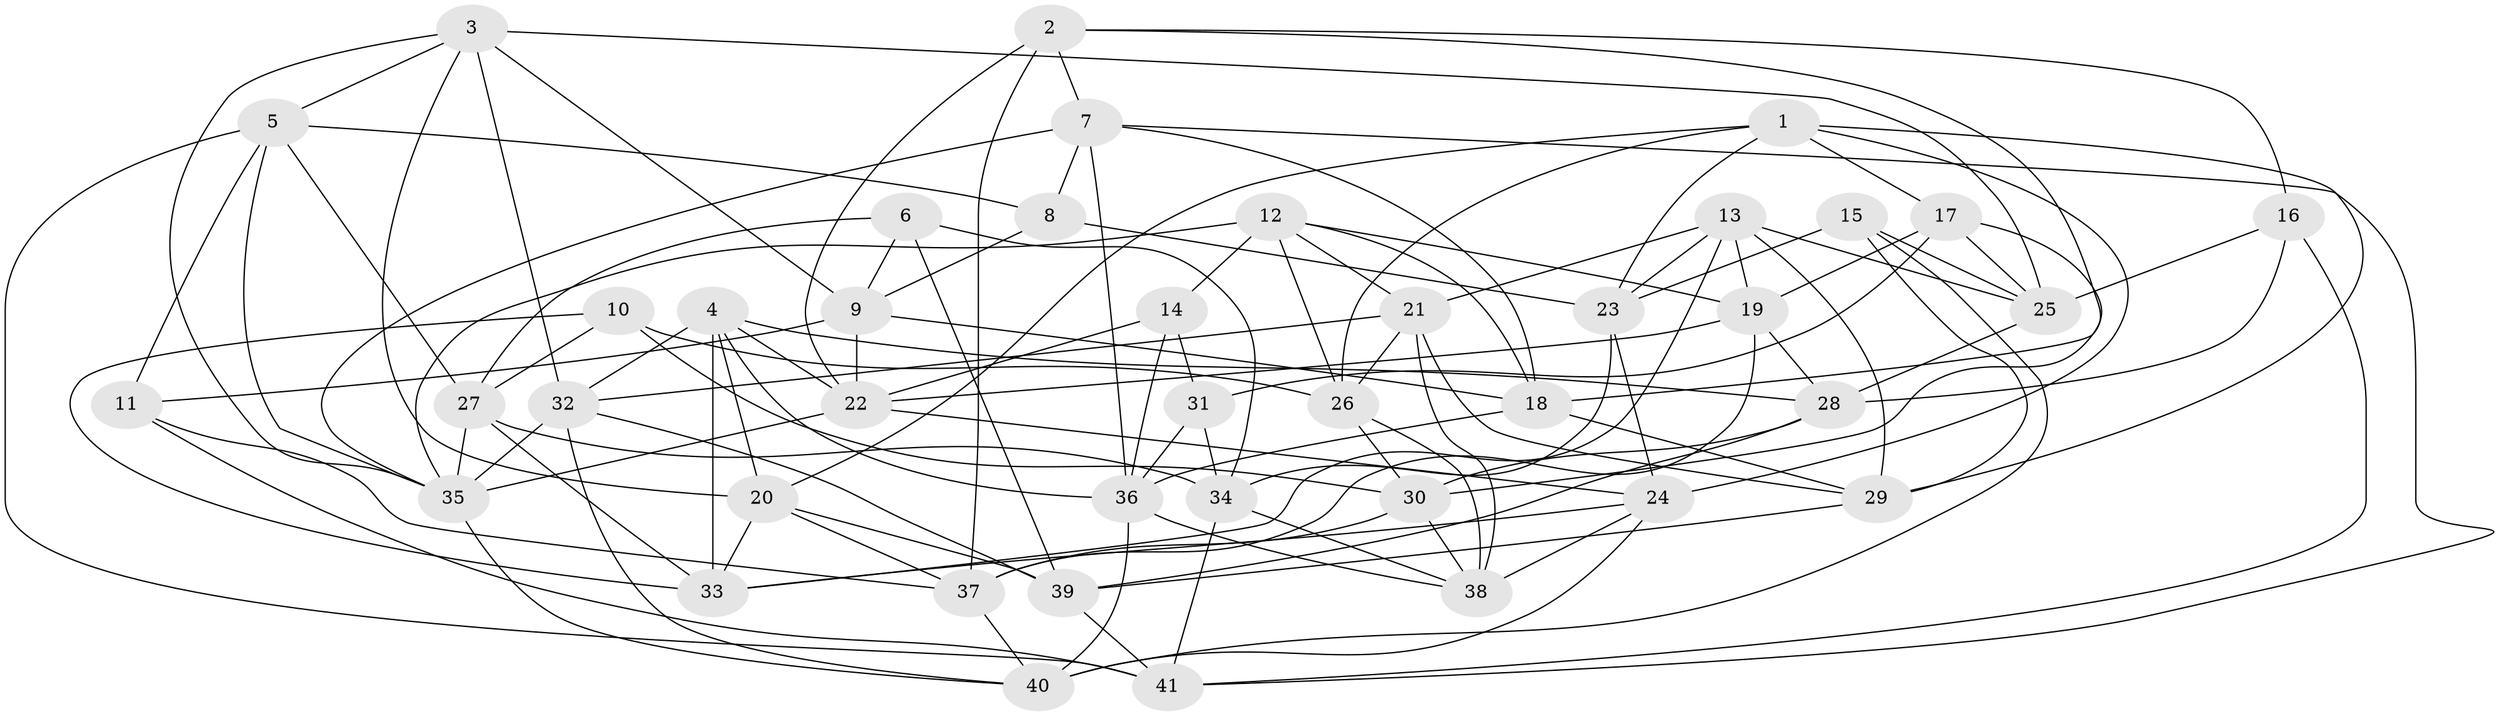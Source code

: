 // original degree distribution, {4: 1.0}
// Generated by graph-tools (version 1.1) at 2025/50/03/09/25 03:50:49]
// undirected, 41 vertices, 116 edges
graph export_dot {
graph [start="1"]
  node [color=gray90,style=filled];
  1;
  2;
  3;
  4;
  5;
  6;
  7;
  8;
  9;
  10;
  11;
  12;
  13;
  14;
  15;
  16;
  17;
  18;
  19;
  20;
  21;
  22;
  23;
  24;
  25;
  26;
  27;
  28;
  29;
  30;
  31;
  32;
  33;
  34;
  35;
  36;
  37;
  38;
  39;
  40;
  41;
  1 -- 17 [weight=1.0];
  1 -- 20 [weight=1.0];
  1 -- 23 [weight=1.0];
  1 -- 24 [weight=1.0];
  1 -- 26 [weight=1.0];
  1 -- 29 [weight=1.0];
  2 -- 7 [weight=1.0];
  2 -- 16 [weight=1.0];
  2 -- 18 [weight=1.0];
  2 -- 22 [weight=2.0];
  2 -- 37 [weight=1.0];
  3 -- 5 [weight=1.0];
  3 -- 9 [weight=1.0];
  3 -- 20 [weight=1.0];
  3 -- 25 [weight=1.0];
  3 -- 32 [weight=1.0];
  3 -- 35 [weight=1.0];
  4 -- 20 [weight=1.0];
  4 -- 22 [weight=1.0];
  4 -- 28 [weight=1.0];
  4 -- 32 [weight=1.0];
  4 -- 33 [weight=1.0];
  4 -- 36 [weight=1.0];
  5 -- 8 [weight=1.0];
  5 -- 11 [weight=1.0];
  5 -- 27 [weight=1.0];
  5 -- 35 [weight=1.0];
  5 -- 41 [weight=1.0];
  6 -- 9 [weight=1.0];
  6 -- 27 [weight=1.0];
  6 -- 34 [weight=1.0];
  6 -- 39 [weight=1.0];
  7 -- 8 [weight=1.0];
  7 -- 18 [weight=1.0];
  7 -- 35 [weight=1.0];
  7 -- 36 [weight=1.0];
  7 -- 41 [weight=1.0];
  8 -- 9 [weight=1.0];
  8 -- 23 [weight=1.0];
  9 -- 11 [weight=1.0];
  9 -- 18 [weight=1.0];
  9 -- 22 [weight=1.0];
  10 -- 26 [weight=1.0];
  10 -- 27 [weight=1.0];
  10 -- 30 [weight=1.0];
  10 -- 33 [weight=1.0];
  11 -- 37 [weight=1.0];
  11 -- 41 [weight=1.0];
  12 -- 14 [weight=1.0];
  12 -- 18 [weight=1.0];
  12 -- 19 [weight=1.0];
  12 -- 21 [weight=1.0];
  12 -- 26 [weight=1.0];
  12 -- 35 [weight=1.0];
  13 -- 19 [weight=1.0];
  13 -- 21 [weight=1.0];
  13 -- 23 [weight=1.0];
  13 -- 25 [weight=1.0];
  13 -- 29 [weight=1.0];
  13 -- 33 [weight=1.0];
  14 -- 22 [weight=1.0];
  14 -- 31 [weight=1.0];
  14 -- 36 [weight=1.0];
  15 -- 23 [weight=1.0];
  15 -- 25 [weight=1.0];
  15 -- 29 [weight=1.0];
  15 -- 40 [weight=1.0];
  16 -- 25 [weight=1.0];
  16 -- 28 [weight=1.0];
  16 -- 41 [weight=1.0];
  17 -- 19 [weight=1.0];
  17 -- 25 [weight=1.0];
  17 -- 30 [weight=1.0];
  17 -- 31 [weight=2.0];
  18 -- 29 [weight=1.0];
  18 -- 36 [weight=1.0];
  19 -- 22 [weight=1.0];
  19 -- 28 [weight=1.0];
  19 -- 37 [weight=1.0];
  20 -- 33 [weight=1.0];
  20 -- 37 [weight=1.0];
  20 -- 39 [weight=1.0];
  21 -- 26 [weight=1.0];
  21 -- 29 [weight=1.0];
  21 -- 32 [weight=1.0];
  21 -- 38 [weight=1.0];
  22 -- 24 [weight=1.0];
  22 -- 35 [weight=1.0];
  23 -- 24 [weight=1.0];
  23 -- 34 [weight=1.0];
  24 -- 33 [weight=1.0];
  24 -- 38 [weight=1.0];
  24 -- 40 [weight=1.0];
  25 -- 28 [weight=1.0];
  26 -- 30 [weight=1.0];
  26 -- 38 [weight=1.0];
  27 -- 33 [weight=1.0];
  27 -- 34 [weight=1.0];
  27 -- 35 [weight=1.0];
  28 -- 30 [weight=1.0];
  28 -- 39 [weight=1.0];
  29 -- 39 [weight=1.0];
  30 -- 37 [weight=1.0];
  30 -- 38 [weight=1.0];
  31 -- 34 [weight=1.0];
  31 -- 36 [weight=2.0];
  32 -- 35 [weight=1.0];
  32 -- 39 [weight=1.0];
  32 -- 40 [weight=1.0];
  34 -- 38 [weight=1.0];
  34 -- 41 [weight=1.0];
  35 -- 40 [weight=1.0];
  36 -- 38 [weight=1.0];
  36 -- 40 [weight=1.0];
  37 -- 40 [weight=1.0];
  39 -- 41 [weight=1.0];
}
